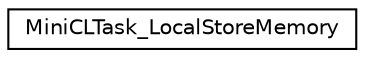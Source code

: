 digraph "Graphical Class Hierarchy"
{
  edge [fontname="Helvetica",fontsize="10",labelfontname="Helvetica",labelfontsize="10"];
  node [fontname="Helvetica",fontsize="10",shape=record];
  rankdir="LR";
  Node1 [label="MiniCLTask_LocalStoreMemory",height=0.2,width=0.4,color="black", fillcolor="white", style="filled",URL="$struct_mini_c_l_task___local_store_memory.html"];
}
